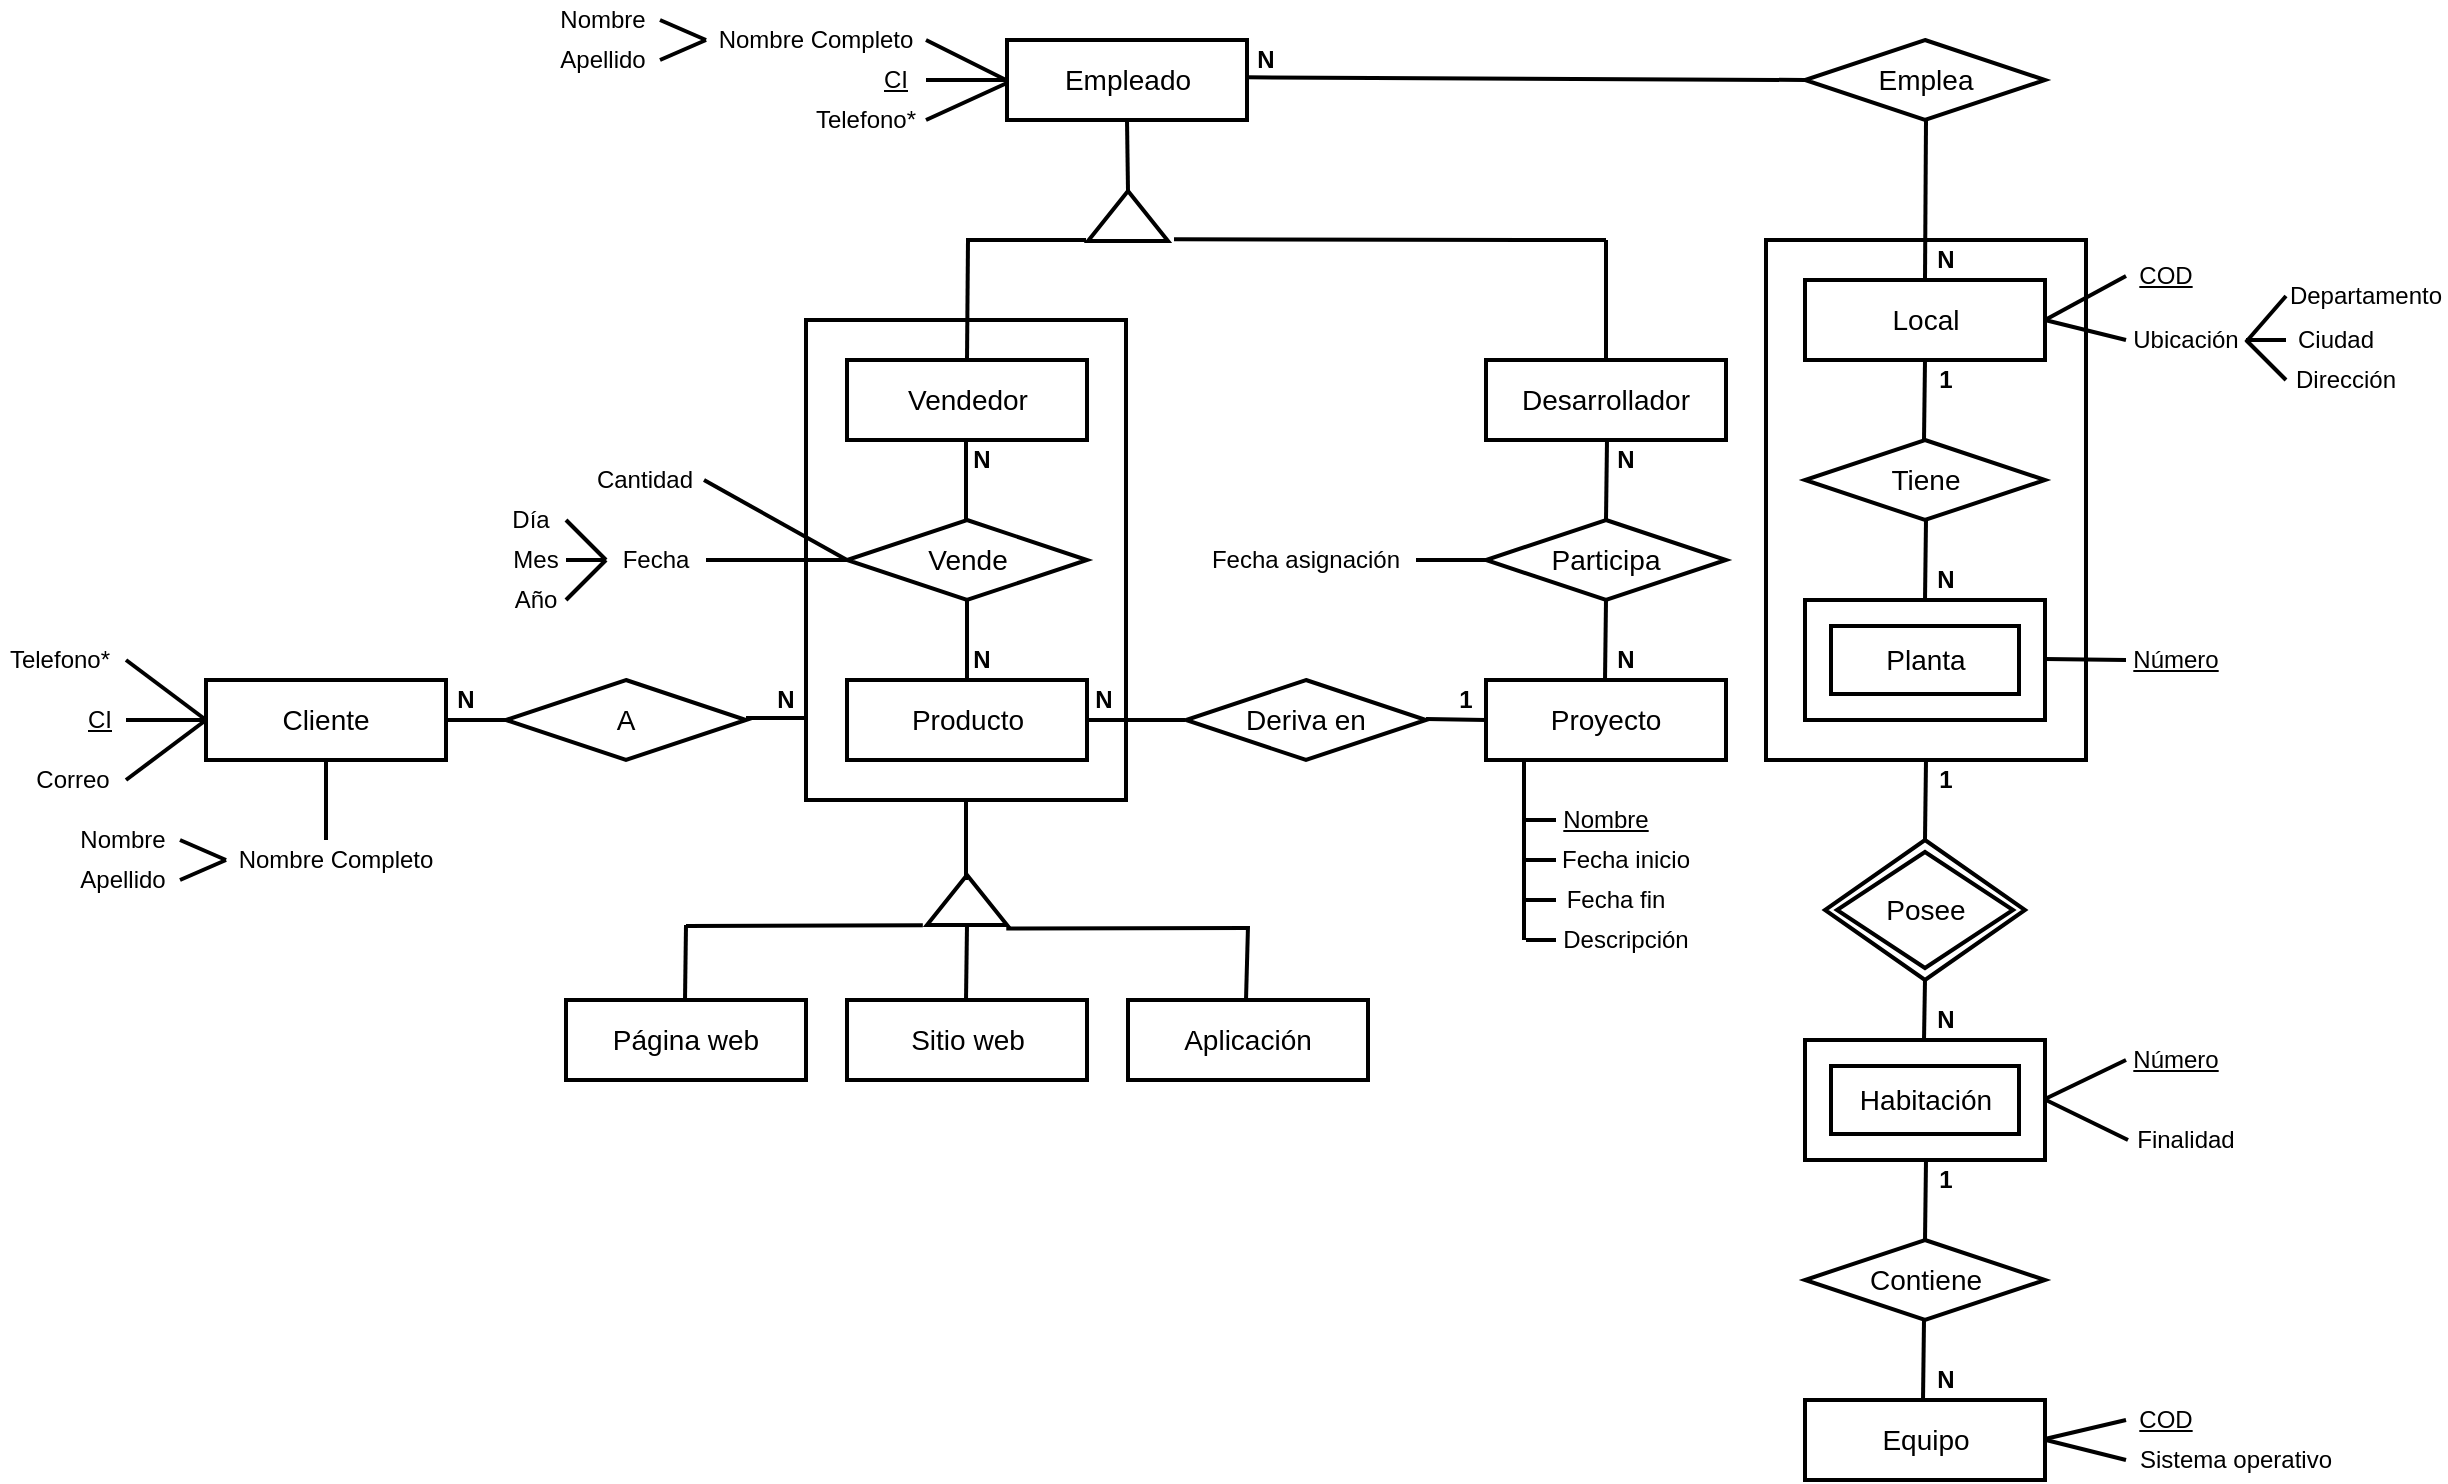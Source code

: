 <mxfile version="12.1.8" type="github" pages="1">
  <diagram id="7vONbLCQ9WCZ58bNW_wz" name="Page-1">
    <mxGraphModel dx="1422" dy="745" grid="1" gridSize="10" guides="1" tooltips="1" connect="1" arrows="1" fold="1" page="1" pageScale="1" pageWidth="827" pageHeight="1169" math="0" shadow="0">
      <root>
        <mxCell id="0"/>
        <mxCell id="1" parent="0"/>
        <mxCell id="MQ059FCpELGgsUm1LF6T-42" value="" style="strokeWidth=2;whiteSpace=wrap;html=1;align=center;fontSize=14;" parent="1" vertex="1">
          <mxGeometry x="1060" y="260" width="160" height="260" as="geometry"/>
        </mxCell>
        <mxCell id="MQ059FCpELGgsUm1LF6T-41" value="" style="strokeWidth=2;whiteSpace=wrap;html=1;align=center;fontSize=14;" parent="1" vertex="1">
          <mxGeometry x="580" y="300" width="160" height="240" as="geometry"/>
        </mxCell>
        <mxCell id="MQ059FCpELGgsUm1LF6T-2" value="Empleado" style="strokeWidth=2;whiteSpace=wrap;html=1;align=center;fontSize=14;" parent="1" vertex="1">
          <mxGeometry x="680.5" y="160" width="120" height="40" as="geometry"/>
        </mxCell>
        <mxCell id="MQ059FCpELGgsUm1LF6T-3" value="Local" style="strokeWidth=2;whiteSpace=wrap;html=1;align=center;fontSize=14;" parent="1" vertex="1">
          <mxGeometry x="1079.5" y="280" width="120" height="40" as="geometry"/>
        </mxCell>
        <mxCell id="MQ059FCpELGgsUm1LF6T-7" value="Tiene" style="shape=rhombus;strokeWidth=2;fontSize=17;perimeter=rhombusPerimeter;whiteSpace=wrap;html=1;align=center;fontSize=14;" parent="1" vertex="1">
          <mxGeometry x="1079.5" y="360" width="120" height="40" as="geometry"/>
        </mxCell>
        <mxCell id="MQ059FCpELGgsUm1LF6T-9" value="Planta" style="shape=ext;strokeWidth=2;margin=10;double=1;whiteSpace=wrap;html=1;align=center;fontSize=14;" parent="1" vertex="1">
          <mxGeometry x="1079.5" y="440" width="120" height="60" as="geometry"/>
        </mxCell>
        <mxCell id="MQ059FCpELGgsUm1LF6T-10" value="Posee" style="shape=rhombus;double=1;strokeWidth=2;fontSize=17;perimeter=rhombusPerimeter;whiteSpace=wrap;html=1;align=center;fontSize=14;" parent="1" vertex="1">
          <mxGeometry x="1089.5" y="560" width="100" height="70" as="geometry"/>
        </mxCell>
        <mxCell id="MQ059FCpELGgsUm1LF6T-11" value="Habitación" style="shape=ext;strokeWidth=2;margin=10;double=1;whiteSpace=wrap;html=1;align=center;fontSize=14;" parent="1" vertex="1">
          <mxGeometry x="1079.5" y="660" width="120" height="60" as="geometry"/>
        </mxCell>
        <mxCell id="MQ059FCpELGgsUm1LF6T-13" value="Contiene" style="shape=rhombus;strokeWidth=2;fontSize=17;perimeter=rhombusPerimeter;whiteSpace=wrap;html=1;align=center;fontSize=14;" parent="1" vertex="1">
          <mxGeometry x="1079.5" y="760" width="120" height="40" as="geometry"/>
        </mxCell>
        <mxCell id="MQ059FCpELGgsUm1LF6T-14" value="Equipo" style="strokeWidth=2;whiteSpace=wrap;html=1;align=center;fontSize=14;" parent="1" vertex="1">
          <mxGeometry x="1079.5" y="840" width="120" height="40" as="geometry"/>
        </mxCell>
        <mxCell id="MQ059FCpELGgsUm1LF6T-17" value="" style="triangle;whiteSpace=wrap;html=1;rotation=-90;strokeWidth=2;" parent="1" vertex="1">
          <mxGeometry x="728.5" y="228" width="25" height="40" as="geometry"/>
        </mxCell>
        <mxCell id="MQ059FCpELGgsUm1LF6T-23" value="Desarrollador" style="strokeWidth=2;whiteSpace=wrap;html=1;align=center;fontSize=14;" parent="1" vertex="1">
          <mxGeometry x="920" y="320" width="120" height="40" as="geometry"/>
        </mxCell>
        <mxCell id="MQ059FCpELGgsUm1LF6T-24" value="Participa" style="shape=rhombus;strokeWidth=2;fontSize=17;perimeter=rhombusPerimeter;whiteSpace=wrap;html=1;align=center;fontSize=14;" parent="1" vertex="1">
          <mxGeometry x="920" y="400" width="120" height="40" as="geometry"/>
        </mxCell>
        <mxCell id="MQ059FCpELGgsUm1LF6T-25" value="Proyecto" style="strokeWidth=2;whiteSpace=wrap;html=1;align=center;fontSize=14;" parent="1" vertex="1">
          <mxGeometry x="920" y="480" width="120" height="40" as="geometry"/>
        </mxCell>
        <mxCell id="MQ059FCpELGgsUm1LF6T-27" value="" style="endArrow=none;html=1;exitX=1;exitY=0.5;exitDx=0;exitDy=0;strokeWidth=2;" parent="1" source="MQ059FCpELGgsUm1LF6T-17" edge="1">
          <mxGeometry width="50" height="50" relative="1" as="geometry">
            <mxPoint x="690.5" y="250" as="sourcePoint"/>
            <mxPoint x="740.5" y="200" as="targetPoint"/>
          </mxGeometry>
        </mxCell>
        <mxCell id="MQ059FCpELGgsUm1LF6T-28" value="" style="endArrow=none;html=1;exitX=0.033;exitY=1.075;exitDx=0;exitDy=0;strokeWidth=2;exitPerimeter=0;" parent="1" source="MQ059FCpELGgsUm1LF6T-17" edge="1">
          <mxGeometry width="50" height="50" relative="1" as="geometry">
            <mxPoint x="750.5" y="245" as="sourcePoint"/>
            <mxPoint x="980" y="260" as="targetPoint"/>
          </mxGeometry>
        </mxCell>
        <mxCell id="MQ059FCpELGgsUm1LF6T-29" value="" style="endArrow=none;html=1;strokeWidth=2;exitX=0.5;exitY=0;exitDx=0;exitDy=0;" parent="1" source="MQ059FCpELGgsUm1LF6T-23" edge="1">
          <mxGeometry width="50" height="50" relative="1" as="geometry">
            <mxPoint x="929.5" y="320" as="sourcePoint"/>
            <mxPoint x="980" y="260" as="targetPoint"/>
          </mxGeometry>
        </mxCell>
        <mxCell id="MQ059FCpELGgsUm1LF6T-30" value="Vendedor" style="strokeWidth=2;whiteSpace=wrap;html=1;align=center;fontSize=14;" parent="1" vertex="1">
          <mxGeometry x="600.5" y="320" width="120" height="40" as="geometry"/>
        </mxCell>
        <mxCell id="MQ059FCpELGgsUm1LF6T-31" value="Vende" style="shape=rhombus;strokeWidth=2;fontSize=17;perimeter=rhombusPerimeter;whiteSpace=wrap;html=1;align=center;fontSize=14;" parent="1" vertex="1">
          <mxGeometry x="600.5" y="400" width="120" height="40" as="geometry"/>
        </mxCell>
        <mxCell id="MQ059FCpELGgsUm1LF6T-32" value="Producto" style="strokeWidth=2;whiteSpace=wrap;html=1;align=center;fontSize=14;" parent="1" vertex="1">
          <mxGeometry x="600.5" y="480" width="120" height="40" as="geometry"/>
        </mxCell>
        <mxCell id="MQ059FCpELGgsUm1LF6T-33" value="" style="triangle;whiteSpace=wrap;html=1;rotation=-90;strokeWidth=2;" parent="1" vertex="1">
          <mxGeometry x="648" y="570" width="25" height="40" as="geometry"/>
        </mxCell>
        <mxCell id="MQ059FCpELGgsUm1LF6T-34" value="Aplicación" style="strokeWidth=2;whiteSpace=wrap;html=1;align=center;fontSize=14;" parent="1" vertex="1">
          <mxGeometry x="741" y="640" width="120" height="40" as="geometry"/>
        </mxCell>
        <mxCell id="MQ059FCpELGgsUm1LF6T-35" value="Sitio web" style="strokeWidth=2;whiteSpace=wrap;html=1;align=center;fontSize=14;" parent="1" vertex="1">
          <mxGeometry x="600.5" y="640" width="120" height="40" as="geometry"/>
        </mxCell>
        <mxCell id="MQ059FCpELGgsUm1LF6T-36" value="Página web" style="strokeWidth=2;whiteSpace=wrap;html=1;align=center;fontSize=14;" parent="1" vertex="1">
          <mxGeometry x="460" y="640" width="120" height="40" as="geometry"/>
        </mxCell>
        <mxCell id="MQ059FCpELGgsUm1LF6T-37" value="A" style="shape=rhombus;strokeWidth=2;fontSize=17;perimeter=rhombusPerimeter;whiteSpace=wrap;html=1;align=center;fontSize=14;" parent="1" vertex="1">
          <mxGeometry x="430" y="480" width="120" height="40" as="geometry"/>
        </mxCell>
        <mxCell id="MQ059FCpELGgsUm1LF6T-38" value="Cliente" style="strokeWidth=2;whiteSpace=wrap;html=1;align=center;fontSize=14;" parent="1" vertex="1">
          <mxGeometry x="280" y="480" width="120" height="40" as="geometry"/>
        </mxCell>
        <mxCell id="MQ059FCpELGgsUm1LF6T-39" value="" style="endArrow=none;html=1;strokeWidth=2;" parent="1" edge="1">
          <mxGeometry width="50" height="50" relative="1" as="geometry">
            <mxPoint x="660.5" y="320" as="sourcePoint"/>
            <mxPoint x="661" y="260" as="targetPoint"/>
          </mxGeometry>
        </mxCell>
        <mxCell id="MQ059FCpELGgsUm1LF6T-40" value="" style="endArrow=none;html=1;strokeWidth=2;" parent="1" edge="1">
          <mxGeometry width="50" height="50" relative="1" as="geometry">
            <mxPoint x="660" y="260" as="sourcePoint"/>
            <mxPoint x="720" y="260" as="targetPoint"/>
          </mxGeometry>
        </mxCell>
        <mxCell id="MQ059FCpELGgsUm1LF6T-43" value="Emplea" style="shape=rhombus;strokeWidth=2;fontSize=17;perimeter=rhombusPerimeter;whiteSpace=wrap;html=1;align=center;fontSize=14;" parent="1" vertex="1">
          <mxGeometry x="1079.5" y="160" width="120" height="40" as="geometry"/>
        </mxCell>
        <mxCell id="MQ059FCpELGgsUm1LF6T-44" value="" style="endArrow=none;html=1;exitX=0.033;exitY=1.075;exitDx=0;exitDy=0;strokeWidth=2;exitPerimeter=0;entryX=0;entryY=0.5;entryDx=0;entryDy=0;" parent="1" target="MQ059FCpELGgsUm1LF6T-43" edge="1">
          <mxGeometry width="50" height="50" relative="1" as="geometry">
            <mxPoint x="800.5" y="178.675" as="sourcePoint"/>
            <mxPoint x="937" y="179" as="targetPoint"/>
          </mxGeometry>
        </mxCell>
        <mxCell id="MQ059FCpELGgsUm1LF6T-45" value="" style="endArrow=none;html=1;exitX=0.033;exitY=1.075;exitDx=0;exitDy=0;strokeWidth=2;exitPerimeter=0;entryX=0.5;entryY=0;entryDx=0;entryDy=0;" parent="1" target="MQ059FCpELGgsUm1LF6T-3" edge="1">
          <mxGeometry width="50" height="50" relative="1" as="geometry">
            <mxPoint x="1140" y="200.175" as="sourcePoint"/>
            <mxPoint x="1276.5" y="200.5" as="targetPoint"/>
          </mxGeometry>
        </mxCell>
        <mxCell id="MQ059FCpELGgsUm1LF6T-46" value="" style="endArrow=none;html=1;exitX=0.033;exitY=1.075;exitDx=0;exitDy=0;strokeWidth=2;exitPerimeter=0;" parent="1" edge="1">
          <mxGeometry width="50" height="50" relative="1" as="geometry">
            <mxPoint x="1139.5" y="320.175" as="sourcePoint"/>
            <mxPoint x="1139" y="360" as="targetPoint"/>
          </mxGeometry>
        </mxCell>
        <mxCell id="MQ059FCpELGgsUm1LF6T-47" value="" style="endArrow=none;html=1;exitX=0.033;exitY=1.075;exitDx=0;exitDy=0;strokeWidth=2;exitPerimeter=0;" parent="1" edge="1">
          <mxGeometry width="50" height="50" relative="1" as="geometry">
            <mxPoint x="1140" y="400.175" as="sourcePoint"/>
            <mxPoint x="1139.5" y="440" as="targetPoint"/>
          </mxGeometry>
        </mxCell>
        <mxCell id="MQ059FCpELGgsUm1LF6T-48" value="" style="endArrow=none;html=1;exitX=0.5;exitY=1;exitDx=0;exitDy=0;strokeWidth=2;entryX=0.5;entryY=0;entryDx=0;entryDy=0;" parent="1" source="MQ059FCpELGgsUm1LF6T-42" target="MQ059FCpELGgsUm1LF6T-10" edge="1">
          <mxGeometry width="50" height="50" relative="1" as="geometry">
            <mxPoint x="1131.5" y="520.175" as="sourcePoint"/>
            <mxPoint x="1268.0" y="520.5" as="targetPoint"/>
          </mxGeometry>
        </mxCell>
        <mxCell id="MQ059FCpELGgsUm1LF6T-49" value="" style="endArrow=none;html=1;exitX=0.5;exitY=1;exitDx=0;exitDy=0;strokeWidth=2;" parent="1" edge="1">
          <mxGeometry width="50" height="50" relative="1" as="geometry">
            <mxPoint x="1139.5" y="630" as="sourcePoint"/>
            <mxPoint x="1139" y="660" as="targetPoint"/>
          </mxGeometry>
        </mxCell>
        <mxCell id="MQ059FCpELGgsUm1LF6T-50" value="" style="endArrow=none;html=1;exitX=0.5;exitY=1;exitDx=0;exitDy=0;strokeWidth=2;entryX=0.5;entryY=0;entryDx=0;entryDy=0;" parent="1" target="MQ059FCpELGgsUm1LF6T-13" edge="1">
          <mxGeometry width="50" height="50" relative="1" as="geometry">
            <mxPoint x="1140" y="720" as="sourcePoint"/>
            <mxPoint x="1139.5" y="750" as="targetPoint"/>
          </mxGeometry>
        </mxCell>
        <mxCell id="MQ059FCpELGgsUm1LF6T-51" value="" style="endArrow=none;html=1;exitX=0.5;exitY=1;exitDx=0;exitDy=0;strokeWidth=2;entryX=0.5;entryY=0;entryDx=0;entryDy=0;" parent="1" edge="1">
          <mxGeometry width="50" height="50" relative="1" as="geometry">
            <mxPoint x="1139" y="800" as="sourcePoint"/>
            <mxPoint x="1138.5" y="840" as="targetPoint"/>
          </mxGeometry>
        </mxCell>
        <mxCell id="MQ059FCpELGgsUm1LF6T-52" value="" style="endArrow=none;html=1;strokeWidth=2;exitX=0.5;exitY=0;exitDx=0;exitDy=0;" parent="1" source="MQ059FCpELGgsUm1LF6T-24" edge="1">
          <mxGeometry width="50" height="50" relative="1" as="geometry">
            <mxPoint x="980.5" y="390" as="sourcePoint"/>
            <mxPoint x="980.5" y="360" as="targetPoint"/>
          </mxGeometry>
        </mxCell>
        <mxCell id="MQ059FCpELGgsUm1LF6T-53" value="" style="endArrow=none;html=1;strokeWidth=2;exitX=0.5;exitY=0;exitDx=0;exitDy=0;" parent="1" edge="1">
          <mxGeometry width="50" height="50" relative="1" as="geometry">
            <mxPoint x="979.5" y="480" as="sourcePoint"/>
            <mxPoint x="980" y="440" as="targetPoint"/>
          </mxGeometry>
        </mxCell>
        <mxCell id="MQ059FCpELGgsUm1LF6T-55" value="Deriva en" style="shape=rhombus;strokeWidth=2;fontSize=17;perimeter=rhombusPerimeter;whiteSpace=wrap;html=1;align=center;fontSize=14;" parent="1" vertex="1">
          <mxGeometry x="770" y="480" width="120" height="40" as="geometry"/>
        </mxCell>
        <mxCell id="MQ059FCpELGgsUm1LF6T-56" value="" style="endArrow=none;html=1;strokeWidth=2;entryX=1;entryY=0.5;entryDx=0;entryDy=0;" parent="1" target="MQ059FCpELGgsUm1LF6T-32" edge="1">
          <mxGeometry width="50" height="50" relative="1" as="geometry">
            <mxPoint x="769.5" y="500" as="sourcePoint"/>
            <mxPoint x="770" y="440" as="targetPoint"/>
          </mxGeometry>
        </mxCell>
        <mxCell id="MQ059FCpELGgsUm1LF6T-57" value="" style="endArrow=none;html=1;strokeWidth=2;entryX=1;entryY=0.5;entryDx=0;entryDy=0;" parent="1" edge="1">
          <mxGeometry width="50" height="50" relative="1" as="geometry">
            <mxPoint x="920" y="500" as="sourcePoint"/>
            <mxPoint x="890.0" y="499.5" as="targetPoint"/>
          </mxGeometry>
        </mxCell>
        <mxCell id="MQ059FCpELGgsUm1LF6T-58" value="" style="endArrow=none;html=1;strokeWidth=2;" parent="1" edge="1">
          <mxGeometry width="50" height="50" relative="1" as="geometry">
            <mxPoint x="660" y="580" as="sourcePoint"/>
            <mxPoint x="660" y="540" as="targetPoint"/>
          </mxGeometry>
        </mxCell>
        <mxCell id="MQ059FCpELGgsUm1LF6T-59" value="" style="endArrow=none;html=1;strokeWidth=2;entryX=0;entryY=0.5;entryDx=0;entryDy=0;" parent="1" target="MQ059FCpELGgsUm1LF6T-33" edge="1">
          <mxGeometry width="50" height="50" relative="1" as="geometry">
            <mxPoint x="660" y="640" as="sourcePoint"/>
            <mxPoint x="660" y="600" as="targetPoint"/>
          </mxGeometry>
        </mxCell>
        <mxCell id="MQ059FCpELGgsUm1LF6T-60" value="" style="endArrow=none;html=1;strokeWidth=2;" parent="1" edge="1">
          <mxGeometry width="50" height="50" relative="1" as="geometry">
            <mxPoint x="800" y="640" as="sourcePoint"/>
            <mxPoint x="801" y="603" as="targetPoint"/>
          </mxGeometry>
        </mxCell>
        <mxCell id="MQ059FCpELGgsUm1LF6T-61" value="" style="endArrow=none;html=1;strokeWidth=2;entryX=0;entryY=0.5;entryDx=0;entryDy=0;" parent="1" edge="1">
          <mxGeometry width="50" height="50" relative="1" as="geometry">
            <mxPoint x="519.5" y="640" as="sourcePoint"/>
            <mxPoint x="520" y="602.5" as="targetPoint"/>
          </mxGeometry>
        </mxCell>
        <mxCell id="MQ059FCpELGgsUm1LF6T-62" value="" style="endArrow=none;html=1;strokeWidth=2;exitX=-0.003;exitY=-0.052;exitDx=0;exitDy=0;exitPerimeter=0;" parent="1" source="MQ059FCpELGgsUm1LF6T-33" edge="1">
          <mxGeometry width="50" height="50" relative="1" as="geometry">
            <mxPoint x="640" y="597.5" as="sourcePoint"/>
            <mxPoint x="520" y="603" as="targetPoint"/>
          </mxGeometry>
        </mxCell>
        <mxCell id="MQ059FCpELGgsUm1LF6T-63" value="" style="endArrow=none;html=1;strokeWidth=2;entryX=-0.071;entryY=0.991;entryDx=0;entryDy=0;entryPerimeter=0;" parent="1" target="MQ059FCpELGgsUm1LF6T-33" edge="1">
          <mxGeometry width="50" height="50" relative="1" as="geometry">
            <mxPoint x="801" y="604" as="sourcePoint"/>
            <mxPoint x="683" y="601" as="targetPoint"/>
          </mxGeometry>
        </mxCell>
        <mxCell id="MQ059FCpELGgsUm1LF6T-64" value="" style="endArrow=none;html=1;strokeWidth=2;" parent="1" edge="1">
          <mxGeometry width="50" height="50" relative="1" as="geometry">
            <mxPoint x="580.0" y="499" as="sourcePoint"/>
            <mxPoint x="550" y="499" as="targetPoint"/>
          </mxGeometry>
        </mxCell>
        <mxCell id="MQ059FCpELGgsUm1LF6T-65" value="" style="endArrow=none;html=1;strokeWidth=2;" parent="1" edge="1">
          <mxGeometry width="50" height="50" relative="1" as="geometry">
            <mxPoint x="430.0" y="500" as="sourcePoint"/>
            <mxPoint x="400" y="500" as="targetPoint"/>
          </mxGeometry>
        </mxCell>
        <mxCell id="MQ059FCpELGgsUm1LF6T-66" value="N" style="text;html=1;strokeColor=none;fillColor=none;align=center;verticalAlign=middle;whiteSpace=wrap;rounded=0;strokeWidth=1;fontStyle=1" parent="1" vertex="1">
          <mxGeometry x="390" y="480" width="40" height="20" as="geometry"/>
        </mxCell>
        <mxCell id="MQ059FCpELGgsUm1LF6T-68" value="N" style="text;html=1;strokeColor=none;fillColor=none;align=center;verticalAlign=middle;whiteSpace=wrap;rounded=0;strokeWidth=1;fontStyle=1" parent="1" vertex="1">
          <mxGeometry x="550" y="480" width="40" height="20" as="geometry"/>
        </mxCell>
        <mxCell id="MQ059FCpELGgsUm1LF6T-71" value="N" style="text;html=1;strokeColor=none;fillColor=none;align=center;verticalAlign=middle;whiteSpace=wrap;rounded=0;strokeWidth=1;fontStyle=1" parent="1" vertex="1">
          <mxGeometry x="648" y="460" width="40" height="20" as="geometry"/>
        </mxCell>
        <mxCell id="MQ059FCpELGgsUm1LF6T-72" value="" style="endArrow=none;html=1;strokeWidth=2;" parent="1" edge="1">
          <mxGeometry width="50" height="50" relative="1" as="geometry">
            <mxPoint x="660" y="400" as="sourcePoint"/>
            <mxPoint x="660" y="360.0" as="targetPoint"/>
          </mxGeometry>
        </mxCell>
        <mxCell id="MQ059FCpELGgsUm1LF6T-73" value="" style="endArrow=none;html=1;strokeWidth=2;" parent="1" edge="1">
          <mxGeometry width="50" height="50" relative="1" as="geometry">
            <mxPoint x="660.5" y="480" as="sourcePoint"/>
            <mxPoint x="660.5" y="440.0" as="targetPoint"/>
          </mxGeometry>
        </mxCell>
        <mxCell id="MQ059FCpELGgsUm1LF6T-74" value="N" style="text;html=1;strokeColor=none;fillColor=none;align=center;verticalAlign=middle;whiteSpace=wrap;rounded=0;strokeWidth=1;fontStyle=1" parent="1" vertex="1">
          <mxGeometry x="648" y="360" width="40" height="20" as="geometry"/>
        </mxCell>
        <mxCell id="MQ059FCpELGgsUm1LF6T-75" value="N" style="text;html=1;strokeColor=none;fillColor=none;align=center;verticalAlign=middle;whiteSpace=wrap;rounded=0;strokeWidth=1;fontStyle=1" parent="1" vertex="1">
          <mxGeometry x="708.5" y="480" width="40" height="20" as="geometry"/>
        </mxCell>
        <mxCell id="MQ059FCpELGgsUm1LF6T-76" value="N" style="text;html=1;strokeColor=none;fillColor=none;align=center;verticalAlign=middle;whiteSpace=wrap;rounded=0;strokeWidth=1;fontStyle=1" parent="1" vertex="1">
          <mxGeometry x="970" y="460" width="40" height="20" as="geometry"/>
        </mxCell>
        <mxCell id="MQ059FCpELGgsUm1LF6T-77" value="N" style="text;html=1;strokeColor=none;fillColor=none;align=center;verticalAlign=middle;whiteSpace=wrap;rounded=0;strokeWidth=1;fontStyle=1" parent="1" vertex="1">
          <mxGeometry x="970" y="360" width="40" height="20" as="geometry"/>
        </mxCell>
        <mxCell id="MQ059FCpELGgsUm1LF6T-78" value="N" style="text;html=1;strokeColor=none;fillColor=none;align=center;verticalAlign=middle;whiteSpace=wrap;rounded=0;strokeWidth=1;fontStyle=1" parent="1" vertex="1">
          <mxGeometry x="790" y="160" width="40" height="20" as="geometry"/>
        </mxCell>
        <mxCell id="MQ059FCpELGgsUm1LF6T-79" value="N" style="text;html=1;strokeColor=none;fillColor=none;align=center;verticalAlign=middle;whiteSpace=wrap;rounded=0;strokeWidth=1;fontStyle=1" parent="1" vertex="1">
          <mxGeometry x="1130" y="260" width="40" height="20" as="geometry"/>
        </mxCell>
        <mxCell id="MQ059FCpELGgsUm1LF6T-80" value="N" style="text;html=1;strokeColor=none;fillColor=none;align=center;verticalAlign=middle;whiteSpace=wrap;rounded=0;strokeWidth=1;fontStyle=1" parent="1" vertex="1">
          <mxGeometry x="1130" y="420" width="40" height="20" as="geometry"/>
        </mxCell>
        <mxCell id="MQ059FCpELGgsUm1LF6T-81" value="N" style="text;html=1;strokeColor=none;fillColor=none;align=center;verticalAlign=middle;whiteSpace=wrap;rounded=0;strokeWidth=1;fontStyle=1" parent="1" vertex="1">
          <mxGeometry x="1130" y="640" width="40" height="20" as="geometry"/>
        </mxCell>
        <mxCell id="MQ059FCpELGgsUm1LF6T-82" value="N" style="text;html=1;strokeColor=none;fillColor=none;align=center;verticalAlign=middle;whiteSpace=wrap;rounded=0;strokeWidth=1;fontStyle=1" parent="1" vertex="1">
          <mxGeometry x="1130" y="820" width="40" height="20" as="geometry"/>
        </mxCell>
        <mxCell id="MQ059FCpELGgsUm1LF6T-83" value="1" style="text;html=1;strokeColor=none;fillColor=none;align=center;verticalAlign=middle;whiteSpace=wrap;rounded=0;strokeWidth=1;fontStyle=1" parent="1" vertex="1">
          <mxGeometry x="890" y="480" width="40" height="20" as="geometry"/>
        </mxCell>
        <mxCell id="MQ059FCpELGgsUm1LF6T-85" value="1" style="text;html=1;strokeColor=none;fillColor=none;align=center;verticalAlign=middle;whiteSpace=wrap;rounded=0;strokeWidth=1;fontStyle=1" parent="1" vertex="1">
          <mxGeometry x="1130" y="520" width="40" height="20" as="geometry"/>
        </mxCell>
        <mxCell id="MQ059FCpELGgsUm1LF6T-86" value="1" style="text;html=1;strokeColor=none;fillColor=none;align=center;verticalAlign=middle;whiteSpace=wrap;rounded=0;strokeWidth=1;fontStyle=1" parent="1" vertex="1">
          <mxGeometry x="1130" y="720" width="40" height="20" as="geometry"/>
        </mxCell>
        <mxCell id="MQ059FCpELGgsUm1LF6T-87" value="1" style="text;html=1;strokeColor=none;fillColor=none;align=center;verticalAlign=middle;whiteSpace=wrap;rounded=0;strokeWidth=1;fontStyle=1" parent="1" vertex="1">
          <mxGeometry x="1130" y="320" width="40" height="20" as="geometry"/>
        </mxCell>
        <mxCell id="zq5FpyVHTdPAyqJpxwwP-1" value="Nombre Completo" style="text;html=1;strokeColor=none;fillColor=none;align=center;verticalAlign=middle;whiteSpace=wrap;rounded=0;" parent="1" vertex="1">
          <mxGeometry x="530" y="150" width="110" height="20" as="geometry"/>
        </mxCell>
        <mxCell id="zq5FpyVHTdPAyqJpxwwP-2" value="CI" style="text;html=1;strokeColor=none;fillColor=none;align=center;verticalAlign=middle;whiteSpace=wrap;rounded=0;fontStyle=4" parent="1" vertex="1">
          <mxGeometry x="610" y="170" width="30" height="20" as="geometry"/>
        </mxCell>
        <mxCell id="zq5FpyVHTdPAyqJpxwwP-3" value="Telefono*" style="text;html=1;strokeColor=none;fillColor=none;align=center;verticalAlign=middle;whiteSpace=wrap;rounded=0;" parent="1" vertex="1">
          <mxGeometry x="580" y="190" width="60" height="20" as="geometry"/>
        </mxCell>
        <mxCell id="zq5FpyVHTdPAyqJpxwwP-4" value="Nombre" style="text;html=1;strokeColor=none;fillColor=none;align=center;verticalAlign=middle;whiteSpace=wrap;rounded=0;" parent="1" vertex="1">
          <mxGeometry x="450" y="140" width="57" height="20" as="geometry"/>
        </mxCell>
        <mxCell id="zq5FpyVHTdPAyqJpxwwP-5" value="Apellido" style="text;html=1;strokeColor=none;fillColor=none;align=center;verticalAlign=middle;whiteSpace=wrap;rounded=0;" parent="1" vertex="1">
          <mxGeometry x="450" y="160" width="57" height="20" as="geometry"/>
        </mxCell>
        <mxCell id="zq5FpyVHTdPAyqJpxwwP-6" value="" style="endArrow=none;html=1;exitX=1;exitY=0.5;exitDx=0;exitDy=0;strokeWidth=2;entryX=0;entryY=0.5;entryDx=0;entryDy=0;" parent="1" source="zq5FpyVHTdPAyqJpxwwP-3" edge="1">
          <mxGeometry width="50" height="50" relative="1" as="geometry">
            <mxPoint x="401.5" y="180.175" as="sourcePoint"/>
            <mxPoint x="680.5" y="181.5" as="targetPoint"/>
          </mxGeometry>
        </mxCell>
        <mxCell id="zq5FpyVHTdPAyqJpxwwP-7" value="" style="endArrow=none;html=1;exitX=1;exitY=0.5;exitDx=0;exitDy=0;strokeWidth=2;" parent="1" source="zq5FpyVHTdPAyqJpxwwP-2" edge="1">
          <mxGeometry width="50" height="50" relative="1" as="geometry">
            <mxPoint x="632.5" y="168.5" as="sourcePoint"/>
            <mxPoint x="680" y="180" as="targetPoint"/>
          </mxGeometry>
        </mxCell>
        <mxCell id="zq5FpyVHTdPAyqJpxwwP-8" value="" style="endArrow=none;html=1;exitX=1;exitY=0.5;exitDx=0;exitDy=0;strokeWidth=2;" parent="1" source="zq5FpyVHTdPAyqJpxwwP-1" edge="1">
          <mxGeometry width="50" height="50" relative="1" as="geometry">
            <mxPoint x="640" y="139.5" as="sourcePoint"/>
            <mxPoint x="680" y="180" as="targetPoint"/>
          </mxGeometry>
        </mxCell>
        <mxCell id="zq5FpyVHTdPAyqJpxwwP-9" value="" style="endArrow=none;html=1;exitX=1;exitY=0.5;exitDx=0;exitDy=0;strokeWidth=2;entryX=0;entryY=0.5;entryDx=0;entryDy=0;" parent="1" source="zq5FpyVHTdPAyqJpxwwP-4" target="zq5FpyVHTdPAyqJpxwwP-1" edge="1">
          <mxGeometry width="50" height="50" relative="1" as="geometry">
            <mxPoint x="490" y="130" as="sourcePoint"/>
            <mxPoint x="530" y="150" as="targetPoint"/>
          </mxGeometry>
        </mxCell>
        <mxCell id="zq5FpyVHTdPAyqJpxwwP-11" value="" style="endArrow=none;html=1;exitX=1;exitY=0.5;exitDx=0;exitDy=0;strokeWidth=2;entryX=0;entryY=0.5;entryDx=0;entryDy=0;" parent="1" source="zq5FpyVHTdPAyqJpxwwP-5" target="zq5FpyVHTdPAyqJpxwwP-1" edge="1">
          <mxGeometry width="50" height="50" relative="1" as="geometry">
            <mxPoint x="520" y="175" as="sourcePoint"/>
            <mxPoint x="543" y="185" as="targetPoint"/>
          </mxGeometry>
        </mxCell>
        <mxCell id="zq5FpyVHTdPAyqJpxwwP-12" value="Fecha asignación" style="text;html=1;strokeColor=none;fillColor=none;align=center;verticalAlign=middle;whiteSpace=wrap;rounded=0;" parent="1" vertex="1">
          <mxGeometry x="775" y="410" width="110" height="20" as="geometry"/>
        </mxCell>
        <mxCell id="zq5FpyVHTdPAyqJpxwwP-13" value="" style="endArrow=none;html=1;strokeWidth=2;exitX=1;exitY=0.5;exitDx=0;exitDy=0;" parent="1" source="zq5FpyVHTdPAyqJpxwwP-12" edge="1">
          <mxGeometry width="50" height="50" relative="1" as="geometry">
            <mxPoint x="890" y="420" as="sourcePoint"/>
            <mxPoint x="920" y="420" as="targetPoint"/>
          </mxGeometry>
        </mxCell>
        <mxCell id="zq5FpyVHTdPAyqJpxwwP-15" value="Fecha" style="text;html=1;strokeColor=none;fillColor=none;align=center;verticalAlign=middle;whiteSpace=wrap;rounded=0;" parent="1" vertex="1">
          <mxGeometry x="480" y="410" width="50" height="20" as="geometry"/>
        </mxCell>
        <mxCell id="zq5FpyVHTdPAyqJpxwwP-16" value="" style="endArrow=none;html=1;strokeWidth=2;exitX=1;exitY=0.5;exitDx=0;exitDy=0;" parent="1" source="zq5FpyVHTdPAyqJpxwwP-15" edge="1">
          <mxGeometry width="50" height="50" relative="1" as="geometry">
            <mxPoint x="540" y="420" as="sourcePoint"/>
            <mxPoint x="602.5" y="420" as="targetPoint"/>
          </mxGeometry>
        </mxCell>
        <mxCell id="zq5FpyVHTdPAyqJpxwwP-17" value="" style="endArrow=none;html=1;strokeWidth=2;exitX=1;exitY=0.5;exitDx=0;exitDy=0;entryX=0;entryY=0.5;entryDx=0;entryDy=0;" parent="1" source="zq5FpyVHTdPAyqJpxwwP-18" target="zq5FpyVHTdPAyqJpxwwP-15" edge="1">
          <mxGeometry width="50" height="50" relative="1" as="geometry">
            <mxPoint x="424" y="340" as="sourcePoint"/>
            <mxPoint x="496.5" y="340" as="targetPoint"/>
          </mxGeometry>
        </mxCell>
        <mxCell id="zq5FpyVHTdPAyqJpxwwP-18" value="Día" style="text;html=1;strokeColor=none;fillColor=none;align=center;verticalAlign=middle;whiteSpace=wrap;rounded=0;" parent="1" vertex="1">
          <mxGeometry x="425" y="390" width="35" height="20" as="geometry"/>
        </mxCell>
        <mxCell id="zq5FpyVHTdPAyqJpxwwP-19" value="Mes" style="text;html=1;strokeColor=none;fillColor=none;align=center;verticalAlign=middle;whiteSpace=wrap;rounded=0;" parent="1" vertex="1">
          <mxGeometry x="430" y="410" width="30" height="20" as="geometry"/>
        </mxCell>
        <mxCell id="zq5FpyVHTdPAyqJpxwwP-20" value="Año" style="text;html=1;strokeColor=none;fillColor=none;align=center;verticalAlign=middle;whiteSpace=wrap;rounded=0;" parent="1" vertex="1">
          <mxGeometry x="430" y="430" width="30" height="20" as="geometry"/>
        </mxCell>
        <mxCell id="zq5FpyVHTdPAyqJpxwwP-26" value="" style="endArrow=none;html=1;strokeWidth=2;exitX=1;exitY=0.5;exitDx=0;exitDy=0;entryX=0;entryY=0.5;entryDx=0;entryDy=0;" parent="1" source="zq5FpyVHTdPAyqJpxwwP-19" target="zq5FpyVHTdPAyqJpxwwP-15" edge="1">
          <mxGeometry width="50" height="50" relative="1" as="geometry">
            <mxPoint x="468.5" y="440" as="sourcePoint"/>
            <mxPoint x="488.5" y="460" as="targetPoint"/>
          </mxGeometry>
        </mxCell>
        <mxCell id="zq5FpyVHTdPAyqJpxwwP-27" value="" style="endArrow=none;html=1;strokeWidth=2;exitX=1;exitY=0.5;exitDx=0;exitDy=0;entryX=0;entryY=0.5;entryDx=0;entryDy=0;" parent="1" source="zq5FpyVHTdPAyqJpxwwP-20" target="zq5FpyVHTdPAyqJpxwwP-15" edge="1">
          <mxGeometry width="50" height="50" relative="1" as="geometry">
            <mxPoint x="470" y="440" as="sourcePoint"/>
            <mxPoint x="490" y="440" as="targetPoint"/>
          </mxGeometry>
        </mxCell>
        <mxCell id="zq5FpyVHTdPAyqJpxwwP-28" value="" style="endArrow=none;html=1;strokeWidth=2;entryX=0;entryY=0.5;entryDx=0;entryDy=0;exitX=1;exitY=0.5;exitDx=0;exitDy=0;" parent="1" source="zq5FpyVHTdPAyqJpxwwP-29" target="MQ059FCpELGgsUm1LF6T-31" edge="1">
          <mxGeometry width="50" height="50" relative="1" as="geometry">
            <mxPoint x="550" y="370" as="sourcePoint"/>
            <mxPoint x="580" y="380" as="targetPoint"/>
          </mxGeometry>
        </mxCell>
        <mxCell id="zq5FpyVHTdPAyqJpxwwP-29" value="Cantidad" style="text;html=1;strokeColor=none;fillColor=none;align=center;verticalAlign=middle;whiteSpace=wrap;rounded=0;" parent="1" vertex="1">
          <mxGeometry x="470" y="370" width="59" height="20" as="geometry"/>
        </mxCell>
        <mxCell id="zq5FpyVHTdPAyqJpxwwP-30" value="Nombre Completo" style="text;html=1;strokeColor=none;fillColor=none;align=center;verticalAlign=middle;whiteSpace=wrap;rounded=0;" parent="1" vertex="1">
          <mxGeometry x="290" y="560" width="110" height="20" as="geometry"/>
        </mxCell>
        <mxCell id="zq5FpyVHTdPAyqJpxwwP-31" value="CI" style="text;html=1;strokeColor=none;fillColor=none;align=center;verticalAlign=middle;whiteSpace=wrap;rounded=0;fontStyle=4" parent="1" vertex="1">
          <mxGeometry x="217" y="490" width="20" height="20" as="geometry"/>
        </mxCell>
        <mxCell id="zq5FpyVHTdPAyqJpxwwP-32" value="Telefono*" style="text;html=1;strokeColor=none;fillColor=none;align=center;verticalAlign=middle;whiteSpace=wrap;rounded=0;" parent="1" vertex="1">
          <mxGeometry x="177" y="460" width="60" height="20" as="geometry"/>
        </mxCell>
        <mxCell id="zq5FpyVHTdPAyqJpxwwP-33" value="Nombre" style="text;html=1;strokeColor=none;fillColor=none;align=center;verticalAlign=middle;whiteSpace=wrap;rounded=0;" parent="1" vertex="1">
          <mxGeometry x="210" y="550" width="57" height="20" as="geometry"/>
        </mxCell>
        <mxCell id="zq5FpyVHTdPAyqJpxwwP-34" value="Apellido" style="text;html=1;strokeColor=none;fillColor=none;align=center;verticalAlign=middle;whiteSpace=wrap;rounded=0;" parent="1" vertex="1">
          <mxGeometry x="210" y="570" width="57" height="20" as="geometry"/>
        </mxCell>
        <mxCell id="zq5FpyVHTdPAyqJpxwwP-35" value="" style="endArrow=none;html=1;exitX=1;exitY=0.5;exitDx=0;exitDy=0;strokeWidth=2;entryX=0;entryY=0.5;entryDx=0;entryDy=0;" parent="1" target="zq5FpyVHTdPAyqJpxwwP-30" edge="1">
          <mxGeometry width="50" height="50" relative="1" as="geometry">
            <mxPoint x="267.0" y="560" as="sourcePoint"/>
            <mxPoint x="290" y="560" as="targetPoint"/>
          </mxGeometry>
        </mxCell>
        <mxCell id="zq5FpyVHTdPAyqJpxwwP-36" value="" style="endArrow=none;html=1;exitX=1;exitY=0.5;exitDx=0;exitDy=0;strokeWidth=2;entryX=0;entryY=0.5;entryDx=0;entryDy=0;" parent="1" source="zq5FpyVHTdPAyqJpxwwP-34" target="zq5FpyVHTdPAyqJpxwwP-30" edge="1">
          <mxGeometry width="50" height="50" relative="1" as="geometry">
            <mxPoint x="280" y="585" as="sourcePoint"/>
            <mxPoint x="303" y="595" as="targetPoint"/>
          </mxGeometry>
        </mxCell>
        <mxCell id="zq5FpyVHTdPAyqJpxwwP-37" value="" style="endArrow=none;html=1;strokeWidth=2;entryX=0;entryY=0.5;entryDx=0;entryDy=0;" parent="1" edge="1">
          <mxGeometry width="50" height="50" relative="1" as="geometry">
            <mxPoint x="340" y="560" as="sourcePoint"/>
            <mxPoint x="340" y="520" as="targetPoint"/>
          </mxGeometry>
        </mxCell>
        <mxCell id="zq5FpyVHTdPAyqJpxwwP-38" value="" style="endArrow=none;html=1;strokeWidth=2;" parent="1" edge="1">
          <mxGeometry width="50" height="50" relative="1" as="geometry">
            <mxPoint x="280" y="500" as="sourcePoint"/>
            <mxPoint x="240" y="470" as="targetPoint"/>
          </mxGeometry>
        </mxCell>
        <mxCell id="zq5FpyVHTdPAyqJpxwwP-41" value="" style="endArrow=none;html=1;strokeWidth=2;" parent="1" edge="1">
          <mxGeometry width="50" height="50" relative="1" as="geometry">
            <mxPoint x="280" y="500" as="sourcePoint"/>
            <mxPoint x="240" y="500" as="targetPoint"/>
          </mxGeometry>
        </mxCell>
        <mxCell id="zq5FpyVHTdPAyqJpxwwP-43" value="" style="endArrow=none;html=1;strokeWidth=2;exitX=0;exitY=0.5;exitDx=0;exitDy=0;" parent="1" source="MQ059FCpELGgsUm1LF6T-38" edge="1">
          <mxGeometry width="50" height="50" relative="1" as="geometry">
            <mxPoint x="267" y="530" as="sourcePoint"/>
            <mxPoint x="240" y="530" as="targetPoint"/>
          </mxGeometry>
        </mxCell>
        <mxCell id="zq5FpyVHTdPAyqJpxwwP-44" value="Correo" style="text;html=1;strokeColor=none;fillColor=none;align=center;verticalAlign=middle;whiteSpace=wrap;rounded=0;" parent="1" vertex="1">
          <mxGeometry x="190" y="520" width="47" height="20" as="geometry"/>
        </mxCell>
        <mxCell id="zq5FpyVHTdPAyqJpxwwP-47" value="Nombre" style="text;html=1;strokeColor=none;fillColor=none;align=center;verticalAlign=middle;whiteSpace=wrap;rounded=0;fontStyle=4" parent="1" vertex="1">
          <mxGeometry x="955" y="540" width="50" height="20" as="geometry"/>
        </mxCell>
        <mxCell id="zq5FpyVHTdPAyqJpxwwP-48" value="Fecha inicio" style="text;html=1;strokeColor=none;fillColor=none;align=center;verticalAlign=middle;whiteSpace=wrap;rounded=0;" parent="1" vertex="1">
          <mxGeometry x="955" y="560" width="70" height="20" as="geometry"/>
        </mxCell>
        <mxCell id="zq5FpyVHTdPAyqJpxwwP-49" value="Fecha fin" style="text;html=1;strokeColor=none;fillColor=none;align=center;verticalAlign=middle;whiteSpace=wrap;rounded=0;" parent="1" vertex="1">
          <mxGeometry x="955" y="580" width="60" height="20" as="geometry"/>
        </mxCell>
        <mxCell id="zq5FpyVHTdPAyqJpxwwP-50" value="Descripción" style="text;html=1;strokeColor=none;fillColor=none;align=center;verticalAlign=middle;whiteSpace=wrap;rounded=0;" parent="1" vertex="1">
          <mxGeometry x="955" y="600" width="70" height="20" as="geometry"/>
        </mxCell>
        <mxCell id="zq5FpyVHTdPAyqJpxwwP-56" value="" style="endArrow=none;html=1;strokeWidth=2;" parent="1" edge="1">
          <mxGeometry width="50" height="50" relative="1" as="geometry">
            <mxPoint x="939" y="520" as="sourcePoint"/>
            <mxPoint x="939" y="610" as="targetPoint"/>
          </mxGeometry>
        </mxCell>
        <mxCell id="zq5FpyVHTdPAyqJpxwwP-57" value="" style="endArrow=none;html=1;strokeWidth=2;exitX=0;exitY=0.5;exitDx=0;exitDy=0;" parent="1" source="zq5FpyVHTdPAyqJpxwwP-50" edge="1">
          <mxGeometry width="50" height="50" relative="1" as="geometry">
            <mxPoint x="950" y="610" as="sourcePoint"/>
            <mxPoint x="940" y="610" as="targetPoint"/>
          </mxGeometry>
        </mxCell>
        <mxCell id="zq5FpyVHTdPAyqJpxwwP-58" value="" style="endArrow=none;html=1;strokeWidth=2;exitX=0;exitY=0.5;exitDx=0;exitDy=0;" parent="1" edge="1">
          <mxGeometry width="50" height="50" relative="1" as="geometry">
            <mxPoint x="955" y="590" as="sourcePoint"/>
            <mxPoint x="940" y="590" as="targetPoint"/>
          </mxGeometry>
        </mxCell>
        <mxCell id="zq5FpyVHTdPAyqJpxwwP-59" value="" style="endArrow=none;html=1;strokeWidth=2;exitX=0;exitY=0.5;exitDx=0;exitDy=0;" parent="1" edge="1">
          <mxGeometry width="50" height="50" relative="1" as="geometry">
            <mxPoint x="955" y="570" as="sourcePoint"/>
            <mxPoint x="940" y="570" as="targetPoint"/>
          </mxGeometry>
        </mxCell>
        <mxCell id="zq5FpyVHTdPAyqJpxwwP-60" value="" style="endArrow=none;html=1;strokeWidth=2;exitX=0;exitY=0.5;exitDx=0;exitDy=0;" parent="1" edge="1">
          <mxGeometry width="50" height="50" relative="1" as="geometry">
            <mxPoint x="955" y="550" as="sourcePoint"/>
            <mxPoint x="940" y="550" as="targetPoint"/>
          </mxGeometry>
        </mxCell>
        <mxCell id="zq5FpyVHTdPAyqJpxwwP-61" value="" style="endArrow=none;html=1;strokeWidth=2;" parent="1" edge="1">
          <mxGeometry width="50" height="50" relative="1" as="geometry">
            <mxPoint x="1240" y="470" as="sourcePoint"/>
            <mxPoint x="1199.5" y="469.5" as="targetPoint"/>
          </mxGeometry>
        </mxCell>
        <mxCell id="zq5FpyVHTdPAyqJpxwwP-62" value="Número" style="text;html=1;strokeColor=none;fillColor=none;align=center;verticalAlign=middle;whiteSpace=wrap;rounded=0;fontStyle=4" parent="1" vertex="1">
          <mxGeometry x="1240" y="460" width="50" height="20" as="geometry"/>
        </mxCell>
        <mxCell id="zq5FpyVHTdPAyqJpxwwP-63" value="COD" style="text;html=1;strokeColor=none;fillColor=none;align=center;verticalAlign=middle;whiteSpace=wrap;rounded=0;fontStyle=4" parent="1" vertex="1">
          <mxGeometry x="1240" y="268" width="40" height="20" as="geometry"/>
        </mxCell>
        <mxCell id="zq5FpyVHTdPAyqJpxwwP-64" value="Ubicación" style="text;html=1;strokeColor=none;fillColor=none;align=center;verticalAlign=middle;whiteSpace=wrap;rounded=0;" parent="1" vertex="1">
          <mxGeometry x="1240" y="300" width="60" height="20" as="geometry"/>
        </mxCell>
        <mxCell id="zq5FpyVHTdPAyqJpxwwP-65" value="Departamento" style="text;html=1;strokeColor=none;fillColor=none;align=center;verticalAlign=middle;whiteSpace=wrap;rounded=0;" parent="1" vertex="1">
          <mxGeometry x="1320" y="278" width="80" height="20" as="geometry"/>
        </mxCell>
        <mxCell id="zq5FpyVHTdPAyqJpxwwP-66" value="Ciudad" style="text;html=1;strokeColor=none;fillColor=none;align=center;verticalAlign=middle;whiteSpace=wrap;rounded=0;" parent="1" vertex="1">
          <mxGeometry x="1320" y="300" width="50" height="20" as="geometry"/>
        </mxCell>
        <mxCell id="zq5FpyVHTdPAyqJpxwwP-67" value="Dirección" style="text;html=1;strokeColor=none;fillColor=none;align=center;verticalAlign=middle;whiteSpace=wrap;rounded=0;" parent="1" vertex="1">
          <mxGeometry x="1320" y="320" width="60" height="20" as="geometry"/>
        </mxCell>
        <mxCell id="zq5FpyVHTdPAyqJpxwwP-70" value="" style="endArrow=none;html=1;exitX=1;exitY=0.5;exitDx=0;exitDy=0;strokeWidth=2;entryX=0;entryY=0.5;entryDx=0;entryDy=0;" parent="1" source="MQ059FCpELGgsUm1LF6T-3" target="zq5FpyVHTdPAyqJpxwwP-63" edge="1">
          <mxGeometry width="50" height="50" relative="1" as="geometry">
            <mxPoint x="1230.5" y="288.175" as="sourcePoint"/>
            <mxPoint x="1230" y="328" as="targetPoint"/>
          </mxGeometry>
        </mxCell>
        <mxCell id="zq5FpyVHTdPAyqJpxwwP-72" value="" style="endArrow=none;html=1;exitX=1;exitY=0.5;exitDx=0;exitDy=0;strokeWidth=2;entryX=0;entryY=0.5;entryDx=0;entryDy=0;" parent="1" source="MQ059FCpELGgsUm1LF6T-3" target="zq5FpyVHTdPAyqJpxwwP-64" edge="1">
          <mxGeometry width="50" height="50" relative="1" as="geometry">
            <mxPoint x="1209.5" y="310" as="sourcePoint"/>
            <mxPoint x="1250" y="288" as="targetPoint"/>
          </mxGeometry>
        </mxCell>
        <mxCell id="zq5FpyVHTdPAyqJpxwwP-73" value="" style="endArrow=none;html=1;exitX=1;exitY=0.5;exitDx=0;exitDy=0;strokeWidth=2;entryX=0;entryY=0.5;entryDx=0;entryDy=0;" parent="1" target="zq5FpyVHTdPAyqJpxwwP-65" edge="1">
          <mxGeometry width="50" height="50" relative="1" as="geometry">
            <mxPoint x="1300" y="311" as="sourcePoint"/>
            <mxPoint x="1340.5" y="289" as="targetPoint"/>
          </mxGeometry>
        </mxCell>
        <mxCell id="zq5FpyVHTdPAyqJpxwwP-74" value="" style="endArrow=none;html=1;exitX=0;exitY=0.5;exitDx=0;exitDy=0;strokeWidth=2;entryX=1;entryY=0.5;entryDx=0;entryDy=0;" parent="1" source="zq5FpyVHTdPAyqJpxwwP-66" target="zq5FpyVHTdPAyqJpxwwP-64" edge="1">
          <mxGeometry width="50" height="50" relative="1" as="geometry">
            <mxPoint x="1300" y="351.5" as="sourcePoint"/>
            <mxPoint x="1320" y="328.5" as="targetPoint"/>
          </mxGeometry>
        </mxCell>
        <mxCell id="zq5FpyVHTdPAyqJpxwwP-75" value="" style="endArrow=none;html=1;exitX=0;exitY=0.5;exitDx=0;exitDy=0;strokeWidth=2;entryX=1;entryY=0.5;entryDx=0;entryDy=0;" parent="1" source="zq5FpyVHTdPAyqJpxwwP-67" target="zq5FpyVHTdPAyqJpxwwP-64" edge="1">
          <mxGeometry width="50" height="50" relative="1" as="geometry">
            <mxPoint x="1310" y="339.5" as="sourcePoint"/>
            <mxPoint x="1290" y="339.5" as="targetPoint"/>
          </mxGeometry>
        </mxCell>
        <mxCell id="zq5FpyVHTdPAyqJpxwwP-76" value="" style="endArrow=none;html=1;strokeWidth=2;" parent="1" edge="1">
          <mxGeometry width="50" height="50" relative="1" as="geometry">
            <mxPoint x="1240" y="670" as="sourcePoint"/>
            <mxPoint x="1199.5" y="689.5" as="targetPoint"/>
          </mxGeometry>
        </mxCell>
        <mxCell id="zq5FpyVHTdPAyqJpxwwP-77" value="" style="endArrow=none;html=1;strokeWidth=2;" parent="1" edge="1">
          <mxGeometry width="50" height="50" relative="1" as="geometry">
            <mxPoint x="1241" y="710" as="sourcePoint"/>
            <mxPoint x="1200" y="690" as="targetPoint"/>
          </mxGeometry>
        </mxCell>
        <mxCell id="zq5FpyVHTdPAyqJpxwwP-78" value="Número" style="text;html=1;strokeColor=none;fillColor=none;align=center;verticalAlign=middle;whiteSpace=wrap;rounded=0;fontStyle=4" parent="1" vertex="1">
          <mxGeometry x="1240" y="660" width="50" height="20" as="geometry"/>
        </mxCell>
        <mxCell id="zq5FpyVHTdPAyqJpxwwP-79" value="Finalidad" style="text;html=1;strokeColor=none;fillColor=none;align=center;verticalAlign=middle;whiteSpace=wrap;rounded=0;" parent="1" vertex="1">
          <mxGeometry x="1240" y="700" width="60" height="20" as="geometry"/>
        </mxCell>
        <mxCell id="zq5FpyVHTdPAyqJpxwwP-80" value="COD" style="text;html=1;strokeColor=none;fillColor=none;align=center;verticalAlign=middle;whiteSpace=wrap;rounded=0;fontStyle=4" parent="1" vertex="1">
          <mxGeometry x="1240" y="840" width="40" height="20" as="geometry"/>
        </mxCell>
        <mxCell id="zq5FpyVHTdPAyqJpxwwP-81" value="Sistema operativo" style="text;html=1;strokeColor=none;fillColor=none;align=center;verticalAlign=middle;whiteSpace=wrap;rounded=0;" parent="1" vertex="1">
          <mxGeometry x="1240" y="860" width="110" height="20" as="geometry"/>
        </mxCell>
        <mxCell id="zq5FpyVHTdPAyqJpxwwP-83" value="" style="endArrow=none;html=1;strokeWidth=2;exitX=0;exitY=0.5;exitDx=0;exitDy=0;" parent="1" source="zq5FpyVHTdPAyqJpxwwP-80" edge="1">
          <mxGeometry width="50" height="50" relative="1" as="geometry">
            <mxPoint x="1240" y="840" as="sourcePoint"/>
            <mxPoint x="1199.5" y="859.5" as="targetPoint"/>
          </mxGeometry>
        </mxCell>
        <mxCell id="zq5FpyVHTdPAyqJpxwwP-84" value="" style="endArrow=none;html=1;strokeWidth=2;exitX=0;exitY=0.5;exitDx=0;exitDy=0;" parent="1" source="zq5FpyVHTdPAyqJpxwwP-81" edge="1">
          <mxGeometry width="50" height="50" relative="1" as="geometry">
            <mxPoint x="1250" y="860" as="sourcePoint"/>
            <mxPoint x="1200" y="860" as="targetPoint"/>
          </mxGeometry>
        </mxCell>
      </root>
    </mxGraphModel>
  </diagram>
</mxfile>
